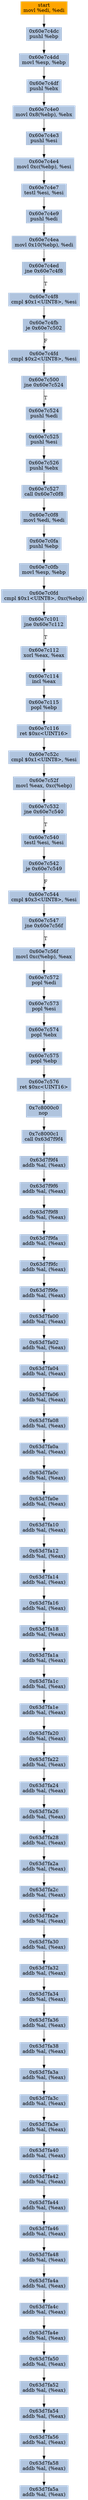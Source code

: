 digraph G {
node[shape=rectangle,style=filled,fillcolor=lightsteelblue,color=lightsteelblue]
bgcolor="transparent"
a0x60e7c4damovl_edi_edi[label="start\nmovl %edi, %edi",color="lightgrey",fillcolor="orange"];
a0x60e7c4dcpushl_ebp[label="0x60e7c4dc\npushl %ebp"];
a0x60e7c4ddmovl_esp_ebp[label="0x60e7c4dd\nmovl %esp, %ebp"];
a0x60e7c4dfpushl_ebx[label="0x60e7c4df\npushl %ebx"];
a0x60e7c4e0movl_0x8ebp__ebx[label="0x60e7c4e0\nmovl 0x8(%ebp), %ebx"];
a0x60e7c4e3pushl_esi[label="0x60e7c4e3\npushl %esi"];
a0x60e7c4e4movl_0xcebp__esi[label="0x60e7c4e4\nmovl 0xc(%ebp), %esi"];
a0x60e7c4e7testl_esi_esi[label="0x60e7c4e7\ntestl %esi, %esi"];
a0x60e7c4e9pushl_edi[label="0x60e7c4e9\npushl %edi"];
a0x60e7c4eamovl_0x10ebp__edi[label="0x60e7c4ea\nmovl 0x10(%ebp), %edi"];
a0x60e7c4edjne_0x60e7c4f8[label="0x60e7c4ed\njne 0x60e7c4f8"];
a0x60e7c4f8cmpl_0x1UINT8_esi[label="0x60e7c4f8\ncmpl $0x1<UINT8>, %esi"];
a0x60e7c4fbje_0x60e7c502[label="0x60e7c4fb\nje 0x60e7c502"];
a0x60e7c4fdcmpl_0x2UINT8_esi[label="0x60e7c4fd\ncmpl $0x2<UINT8>, %esi"];
a0x60e7c500jne_0x60e7c524[label="0x60e7c500\njne 0x60e7c524"];
a0x60e7c524pushl_edi[label="0x60e7c524\npushl %edi"];
a0x60e7c525pushl_esi[label="0x60e7c525\npushl %esi"];
a0x60e7c526pushl_ebx[label="0x60e7c526\npushl %ebx"];
a0x60e7c527call_0x60e7c0f8[label="0x60e7c527\ncall 0x60e7c0f8"];
a0x60e7c0f8movl_edi_edi[label="0x60e7c0f8\nmovl %edi, %edi"];
a0x60e7c0fapushl_ebp[label="0x60e7c0fa\npushl %ebp"];
a0x60e7c0fbmovl_esp_ebp[label="0x60e7c0fb\nmovl %esp, %ebp"];
a0x60e7c0fdcmpl_0x1UINT8_0xcebp_[label="0x60e7c0fd\ncmpl $0x1<UINT8>, 0xc(%ebp)"];
a0x60e7c101jne_0x60e7c112[label="0x60e7c101\njne 0x60e7c112"];
a0x60e7c112xorl_eax_eax[label="0x60e7c112\nxorl %eax, %eax"];
a0x60e7c114incl_eax[label="0x60e7c114\nincl %eax"];
a0x60e7c115popl_ebp[label="0x60e7c115\npopl %ebp"];
a0x60e7c116ret_0xcUINT16[label="0x60e7c116\nret $0xc<UINT16>"];
a0x60e7c52ccmpl_0x1UINT8_esi[label="0x60e7c52c\ncmpl $0x1<UINT8>, %esi"];
a0x60e7c52fmovl_eax_0xcebp_[label="0x60e7c52f\nmovl %eax, 0xc(%ebp)"];
a0x60e7c532jne_0x60e7c540[label="0x60e7c532\njne 0x60e7c540"];
a0x60e7c540testl_esi_esi[label="0x60e7c540\ntestl %esi, %esi"];
a0x60e7c542je_0x60e7c549[label="0x60e7c542\nje 0x60e7c549"];
a0x60e7c544cmpl_0x3UINT8_esi[label="0x60e7c544\ncmpl $0x3<UINT8>, %esi"];
a0x60e7c547jne_0x60e7c56f[label="0x60e7c547\njne 0x60e7c56f"];
a0x60e7c56fmovl_0xcebp__eax[label="0x60e7c56f\nmovl 0xc(%ebp), %eax"];
a0x60e7c572popl_edi[label="0x60e7c572\npopl %edi"];
a0x60e7c573popl_esi[label="0x60e7c573\npopl %esi"];
a0x60e7c574popl_ebx[label="0x60e7c574\npopl %ebx"];
a0x60e7c575popl_ebp[label="0x60e7c575\npopl %ebp"];
a0x60e7c576ret_0xcUINT16[label="0x60e7c576\nret $0xc<UINT16>"];
a0x7c8000c0nop_[label="0x7c8000c0\nnop "];
a0x7c8000c1call_0x63d7f9f4[label="0x7c8000c1\ncall 0x63d7f9f4"];
a0x63d7f9f4addb_al_eax_[label="0x63d7f9f4\naddb %al, (%eax)"];
a0x63d7f9f6addb_al_eax_[label="0x63d7f9f6\naddb %al, (%eax)"];
a0x63d7f9f8addb_al_eax_[label="0x63d7f9f8\naddb %al, (%eax)"];
a0x63d7f9faaddb_al_eax_[label="0x63d7f9fa\naddb %al, (%eax)"];
a0x63d7f9fcaddb_al_eax_[label="0x63d7f9fc\naddb %al, (%eax)"];
a0x63d7f9feaddb_al_eax_[label="0x63d7f9fe\naddb %al, (%eax)"];
a0x63d7fa00addb_al_eax_[label="0x63d7fa00\naddb %al, (%eax)"];
a0x63d7fa02addb_al_eax_[label="0x63d7fa02\naddb %al, (%eax)"];
a0x63d7fa04addb_al_eax_[label="0x63d7fa04\naddb %al, (%eax)"];
a0x63d7fa06addb_al_eax_[label="0x63d7fa06\naddb %al, (%eax)"];
a0x63d7fa08addb_al_eax_[label="0x63d7fa08\naddb %al, (%eax)"];
a0x63d7fa0aaddb_al_eax_[label="0x63d7fa0a\naddb %al, (%eax)"];
a0x63d7fa0caddb_al_eax_[label="0x63d7fa0c\naddb %al, (%eax)"];
a0x63d7fa0eaddb_al_eax_[label="0x63d7fa0e\naddb %al, (%eax)"];
a0x63d7fa10addb_al_eax_[label="0x63d7fa10\naddb %al, (%eax)"];
a0x63d7fa12addb_al_eax_[label="0x63d7fa12\naddb %al, (%eax)"];
a0x63d7fa14addb_al_eax_[label="0x63d7fa14\naddb %al, (%eax)"];
a0x63d7fa16addb_al_eax_[label="0x63d7fa16\naddb %al, (%eax)"];
a0x63d7fa18addb_al_eax_[label="0x63d7fa18\naddb %al, (%eax)"];
a0x63d7fa1aaddb_al_eax_[label="0x63d7fa1a\naddb %al, (%eax)"];
a0x63d7fa1caddb_al_eax_[label="0x63d7fa1c\naddb %al, (%eax)"];
a0x63d7fa1eaddb_al_eax_[label="0x63d7fa1e\naddb %al, (%eax)"];
a0x63d7fa20addb_al_eax_[label="0x63d7fa20\naddb %al, (%eax)"];
a0x63d7fa22addb_al_eax_[label="0x63d7fa22\naddb %al, (%eax)"];
a0x63d7fa24addb_al_eax_[label="0x63d7fa24\naddb %al, (%eax)"];
a0x63d7fa26addb_al_eax_[label="0x63d7fa26\naddb %al, (%eax)"];
a0x63d7fa28addb_al_eax_[label="0x63d7fa28\naddb %al, (%eax)"];
a0x63d7fa2aaddb_al_eax_[label="0x63d7fa2a\naddb %al, (%eax)"];
a0x63d7fa2caddb_al_eax_[label="0x63d7fa2c\naddb %al, (%eax)"];
a0x63d7fa2eaddb_al_eax_[label="0x63d7fa2e\naddb %al, (%eax)"];
a0x63d7fa30addb_al_eax_[label="0x63d7fa30\naddb %al, (%eax)"];
a0x63d7fa32addb_al_eax_[label="0x63d7fa32\naddb %al, (%eax)"];
a0x63d7fa34addb_al_eax_[label="0x63d7fa34\naddb %al, (%eax)"];
a0x63d7fa36addb_al_eax_[label="0x63d7fa36\naddb %al, (%eax)"];
a0x63d7fa38addb_al_eax_[label="0x63d7fa38\naddb %al, (%eax)"];
a0x63d7fa3aaddb_al_eax_[label="0x63d7fa3a\naddb %al, (%eax)"];
a0x63d7fa3caddb_al_eax_[label="0x63d7fa3c\naddb %al, (%eax)"];
a0x63d7fa3eaddb_al_eax_[label="0x63d7fa3e\naddb %al, (%eax)"];
a0x63d7fa40addb_al_eax_[label="0x63d7fa40\naddb %al, (%eax)"];
a0x63d7fa42addb_al_eax_[label="0x63d7fa42\naddb %al, (%eax)"];
a0x63d7fa44addb_al_eax_[label="0x63d7fa44\naddb %al, (%eax)"];
a0x63d7fa46addb_al_eax_[label="0x63d7fa46\naddb %al, (%eax)"];
a0x63d7fa48addb_al_eax_[label="0x63d7fa48\naddb %al, (%eax)"];
a0x63d7fa4aaddb_al_eax_[label="0x63d7fa4a\naddb %al, (%eax)"];
a0x63d7fa4caddb_al_eax_[label="0x63d7fa4c\naddb %al, (%eax)"];
a0x63d7fa4eaddb_al_eax_[label="0x63d7fa4e\naddb %al, (%eax)"];
a0x63d7fa50addb_al_eax_[label="0x63d7fa50\naddb %al, (%eax)"];
a0x63d7fa52addb_al_eax_[label="0x63d7fa52\naddb %al, (%eax)"];
a0x63d7fa54addb_al_eax_[label="0x63d7fa54\naddb %al, (%eax)"];
a0x63d7fa56addb_al_eax_[label="0x63d7fa56\naddb %al, (%eax)"];
a0x63d7fa58addb_al_eax_[label="0x63d7fa58\naddb %al, (%eax)"];
a0x63d7fa5aaddb_al_eax_[label="0x63d7fa5a\naddb %al, (%eax)"];
a0x60e7c4damovl_edi_edi -> a0x60e7c4dcpushl_ebp [color="#000000"];
a0x60e7c4dcpushl_ebp -> a0x60e7c4ddmovl_esp_ebp [color="#000000"];
a0x60e7c4ddmovl_esp_ebp -> a0x60e7c4dfpushl_ebx [color="#000000"];
a0x60e7c4dfpushl_ebx -> a0x60e7c4e0movl_0x8ebp__ebx [color="#000000"];
a0x60e7c4e0movl_0x8ebp__ebx -> a0x60e7c4e3pushl_esi [color="#000000"];
a0x60e7c4e3pushl_esi -> a0x60e7c4e4movl_0xcebp__esi [color="#000000"];
a0x60e7c4e4movl_0xcebp__esi -> a0x60e7c4e7testl_esi_esi [color="#000000"];
a0x60e7c4e7testl_esi_esi -> a0x60e7c4e9pushl_edi [color="#000000"];
a0x60e7c4e9pushl_edi -> a0x60e7c4eamovl_0x10ebp__edi [color="#000000"];
a0x60e7c4eamovl_0x10ebp__edi -> a0x60e7c4edjne_0x60e7c4f8 [color="#000000"];
a0x60e7c4edjne_0x60e7c4f8 -> a0x60e7c4f8cmpl_0x1UINT8_esi [color="#000000",label="T"];
a0x60e7c4f8cmpl_0x1UINT8_esi -> a0x60e7c4fbje_0x60e7c502 [color="#000000"];
a0x60e7c4fbje_0x60e7c502 -> a0x60e7c4fdcmpl_0x2UINT8_esi [color="#000000",label="F"];
a0x60e7c4fdcmpl_0x2UINT8_esi -> a0x60e7c500jne_0x60e7c524 [color="#000000"];
a0x60e7c500jne_0x60e7c524 -> a0x60e7c524pushl_edi [color="#000000",label="T"];
a0x60e7c524pushl_edi -> a0x60e7c525pushl_esi [color="#000000"];
a0x60e7c525pushl_esi -> a0x60e7c526pushl_ebx [color="#000000"];
a0x60e7c526pushl_ebx -> a0x60e7c527call_0x60e7c0f8 [color="#000000"];
a0x60e7c527call_0x60e7c0f8 -> a0x60e7c0f8movl_edi_edi [color="#000000"];
a0x60e7c0f8movl_edi_edi -> a0x60e7c0fapushl_ebp [color="#000000"];
a0x60e7c0fapushl_ebp -> a0x60e7c0fbmovl_esp_ebp [color="#000000"];
a0x60e7c0fbmovl_esp_ebp -> a0x60e7c0fdcmpl_0x1UINT8_0xcebp_ [color="#000000"];
a0x60e7c0fdcmpl_0x1UINT8_0xcebp_ -> a0x60e7c101jne_0x60e7c112 [color="#000000"];
a0x60e7c101jne_0x60e7c112 -> a0x60e7c112xorl_eax_eax [color="#000000",label="T"];
a0x60e7c112xorl_eax_eax -> a0x60e7c114incl_eax [color="#000000"];
a0x60e7c114incl_eax -> a0x60e7c115popl_ebp [color="#000000"];
a0x60e7c115popl_ebp -> a0x60e7c116ret_0xcUINT16 [color="#000000"];
a0x60e7c116ret_0xcUINT16 -> a0x60e7c52ccmpl_0x1UINT8_esi [color="#000000"];
a0x60e7c52ccmpl_0x1UINT8_esi -> a0x60e7c52fmovl_eax_0xcebp_ [color="#000000"];
a0x60e7c52fmovl_eax_0xcebp_ -> a0x60e7c532jne_0x60e7c540 [color="#000000"];
a0x60e7c532jne_0x60e7c540 -> a0x60e7c540testl_esi_esi [color="#000000",label="T"];
a0x60e7c540testl_esi_esi -> a0x60e7c542je_0x60e7c549 [color="#000000"];
a0x60e7c542je_0x60e7c549 -> a0x60e7c544cmpl_0x3UINT8_esi [color="#000000",label="F"];
a0x60e7c544cmpl_0x3UINT8_esi -> a0x60e7c547jne_0x60e7c56f [color="#000000"];
a0x60e7c547jne_0x60e7c56f -> a0x60e7c56fmovl_0xcebp__eax [color="#000000",label="T"];
a0x60e7c56fmovl_0xcebp__eax -> a0x60e7c572popl_edi [color="#000000"];
a0x60e7c572popl_edi -> a0x60e7c573popl_esi [color="#000000"];
a0x60e7c573popl_esi -> a0x60e7c574popl_ebx [color="#000000"];
a0x60e7c574popl_ebx -> a0x60e7c575popl_ebp [color="#000000"];
a0x60e7c575popl_ebp -> a0x60e7c576ret_0xcUINT16 [color="#000000"];
a0x60e7c576ret_0xcUINT16 -> a0x7c8000c0nop_ [color="#000000"];
a0x7c8000c0nop_ -> a0x7c8000c1call_0x63d7f9f4 [color="#000000"];
a0x7c8000c1call_0x63d7f9f4 -> a0x63d7f9f4addb_al_eax_ [color="#000000"];
a0x63d7f9f4addb_al_eax_ -> a0x63d7f9f6addb_al_eax_ [color="#000000"];
a0x63d7f9f6addb_al_eax_ -> a0x63d7f9f8addb_al_eax_ [color="#000000"];
a0x63d7f9f8addb_al_eax_ -> a0x63d7f9faaddb_al_eax_ [color="#000000"];
a0x63d7f9faaddb_al_eax_ -> a0x63d7f9fcaddb_al_eax_ [color="#000000"];
a0x63d7f9fcaddb_al_eax_ -> a0x63d7f9feaddb_al_eax_ [color="#000000"];
a0x63d7f9feaddb_al_eax_ -> a0x63d7fa00addb_al_eax_ [color="#000000"];
a0x63d7fa00addb_al_eax_ -> a0x63d7fa02addb_al_eax_ [color="#000000"];
a0x63d7fa02addb_al_eax_ -> a0x63d7fa04addb_al_eax_ [color="#000000"];
a0x63d7fa04addb_al_eax_ -> a0x63d7fa06addb_al_eax_ [color="#000000"];
a0x63d7fa06addb_al_eax_ -> a0x63d7fa08addb_al_eax_ [color="#000000"];
a0x63d7fa08addb_al_eax_ -> a0x63d7fa0aaddb_al_eax_ [color="#000000"];
a0x63d7fa0aaddb_al_eax_ -> a0x63d7fa0caddb_al_eax_ [color="#000000"];
a0x63d7fa0caddb_al_eax_ -> a0x63d7fa0eaddb_al_eax_ [color="#000000"];
a0x63d7fa0eaddb_al_eax_ -> a0x63d7fa10addb_al_eax_ [color="#000000"];
a0x63d7fa10addb_al_eax_ -> a0x63d7fa12addb_al_eax_ [color="#000000"];
a0x63d7fa12addb_al_eax_ -> a0x63d7fa14addb_al_eax_ [color="#000000"];
a0x63d7fa14addb_al_eax_ -> a0x63d7fa16addb_al_eax_ [color="#000000"];
a0x63d7fa16addb_al_eax_ -> a0x63d7fa18addb_al_eax_ [color="#000000"];
a0x63d7fa18addb_al_eax_ -> a0x63d7fa1aaddb_al_eax_ [color="#000000"];
a0x63d7fa1aaddb_al_eax_ -> a0x63d7fa1caddb_al_eax_ [color="#000000"];
a0x63d7fa1caddb_al_eax_ -> a0x63d7fa1eaddb_al_eax_ [color="#000000"];
a0x63d7fa1eaddb_al_eax_ -> a0x63d7fa20addb_al_eax_ [color="#000000"];
a0x63d7fa20addb_al_eax_ -> a0x63d7fa22addb_al_eax_ [color="#000000"];
a0x63d7fa22addb_al_eax_ -> a0x63d7fa24addb_al_eax_ [color="#000000"];
a0x63d7fa24addb_al_eax_ -> a0x63d7fa26addb_al_eax_ [color="#000000"];
a0x63d7fa26addb_al_eax_ -> a0x63d7fa28addb_al_eax_ [color="#000000"];
a0x63d7fa28addb_al_eax_ -> a0x63d7fa2aaddb_al_eax_ [color="#000000"];
a0x63d7fa2aaddb_al_eax_ -> a0x63d7fa2caddb_al_eax_ [color="#000000"];
a0x63d7fa2caddb_al_eax_ -> a0x63d7fa2eaddb_al_eax_ [color="#000000"];
a0x63d7fa2eaddb_al_eax_ -> a0x63d7fa30addb_al_eax_ [color="#000000"];
a0x63d7fa30addb_al_eax_ -> a0x63d7fa32addb_al_eax_ [color="#000000"];
a0x63d7fa32addb_al_eax_ -> a0x63d7fa34addb_al_eax_ [color="#000000"];
a0x63d7fa34addb_al_eax_ -> a0x63d7fa36addb_al_eax_ [color="#000000"];
a0x63d7fa36addb_al_eax_ -> a0x63d7fa38addb_al_eax_ [color="#000000"];
a0x63d7fa38addb_al_eax_ -> a0x63d7fa3aaddb_al_eax_ [color="#000000"];
a0x63d7fa3aaddb_al_eax_ -> a0x63d7fa3caddb_al_eax_ [color="#000000"];
a0x63d7fa3caddb_al_eax_ -> a0x63d7fa3eaddb_al_eax_ [color="#000000"];
a0x63d7fa3eaddb_al_eax_ -> a0x63d7fa40addb_al_eax_ [color="#000000"];
a0x63d7fa40addb_al_eax_ -> a0x63d7fa42addb_al_eax_ [color="#000000"];
a0x63d7fa42addb_al_eax_ -> a0x63d7fa44addb_al_eax_ [color="#000000"];
a0x63d7fa44addb_al_eax_ -> a0x63d7fa46addb_al_eax_ [color="#000000"];
a0x63d7fa46addb_al_eax_ -> a0x63d7fa48addb_al_eax_ [color="#000000"];
a0x63d7fa48addb_al_eax_ -> a0x63d7fa4aaddb_al_eax_ [color="#000000"];
a0x63d7fa4aaddb_al_eax_ -> a0x63d7fa4caddb_al_eax_ [color="#000000"];
a0x63d7fa4caddb_al_eax_ -> a0x63d7fa4eaddb_al_eax_ [color="#000000"];
a0x63d7fa4eaddb_al_eax_ -> a0x63d7fa50addb_al_eax_ [color="#000000"];
a0x63d7fa50addb_al_eax_ -> a0x63d7fa52addb_al_eax_ [color="#000000"];
a0x63d7fa52addb_al_eax_ -> a0x63d7fa54addb_al_eax_ [color="#000000"];
a0x63d7fa54addb_al_eax_ -> a0x63d7fa56addb_al_eax_ [color="#000000"];
a0x63d7fa56addb_al_eax_ -> a0x63d7fa58addb_al_eax_ [color="#000000"];
a0x63d7fa58addb_al_eax_ -> a0x63d7fa5aaddb_al_eax_ [color="#000000"];
}
